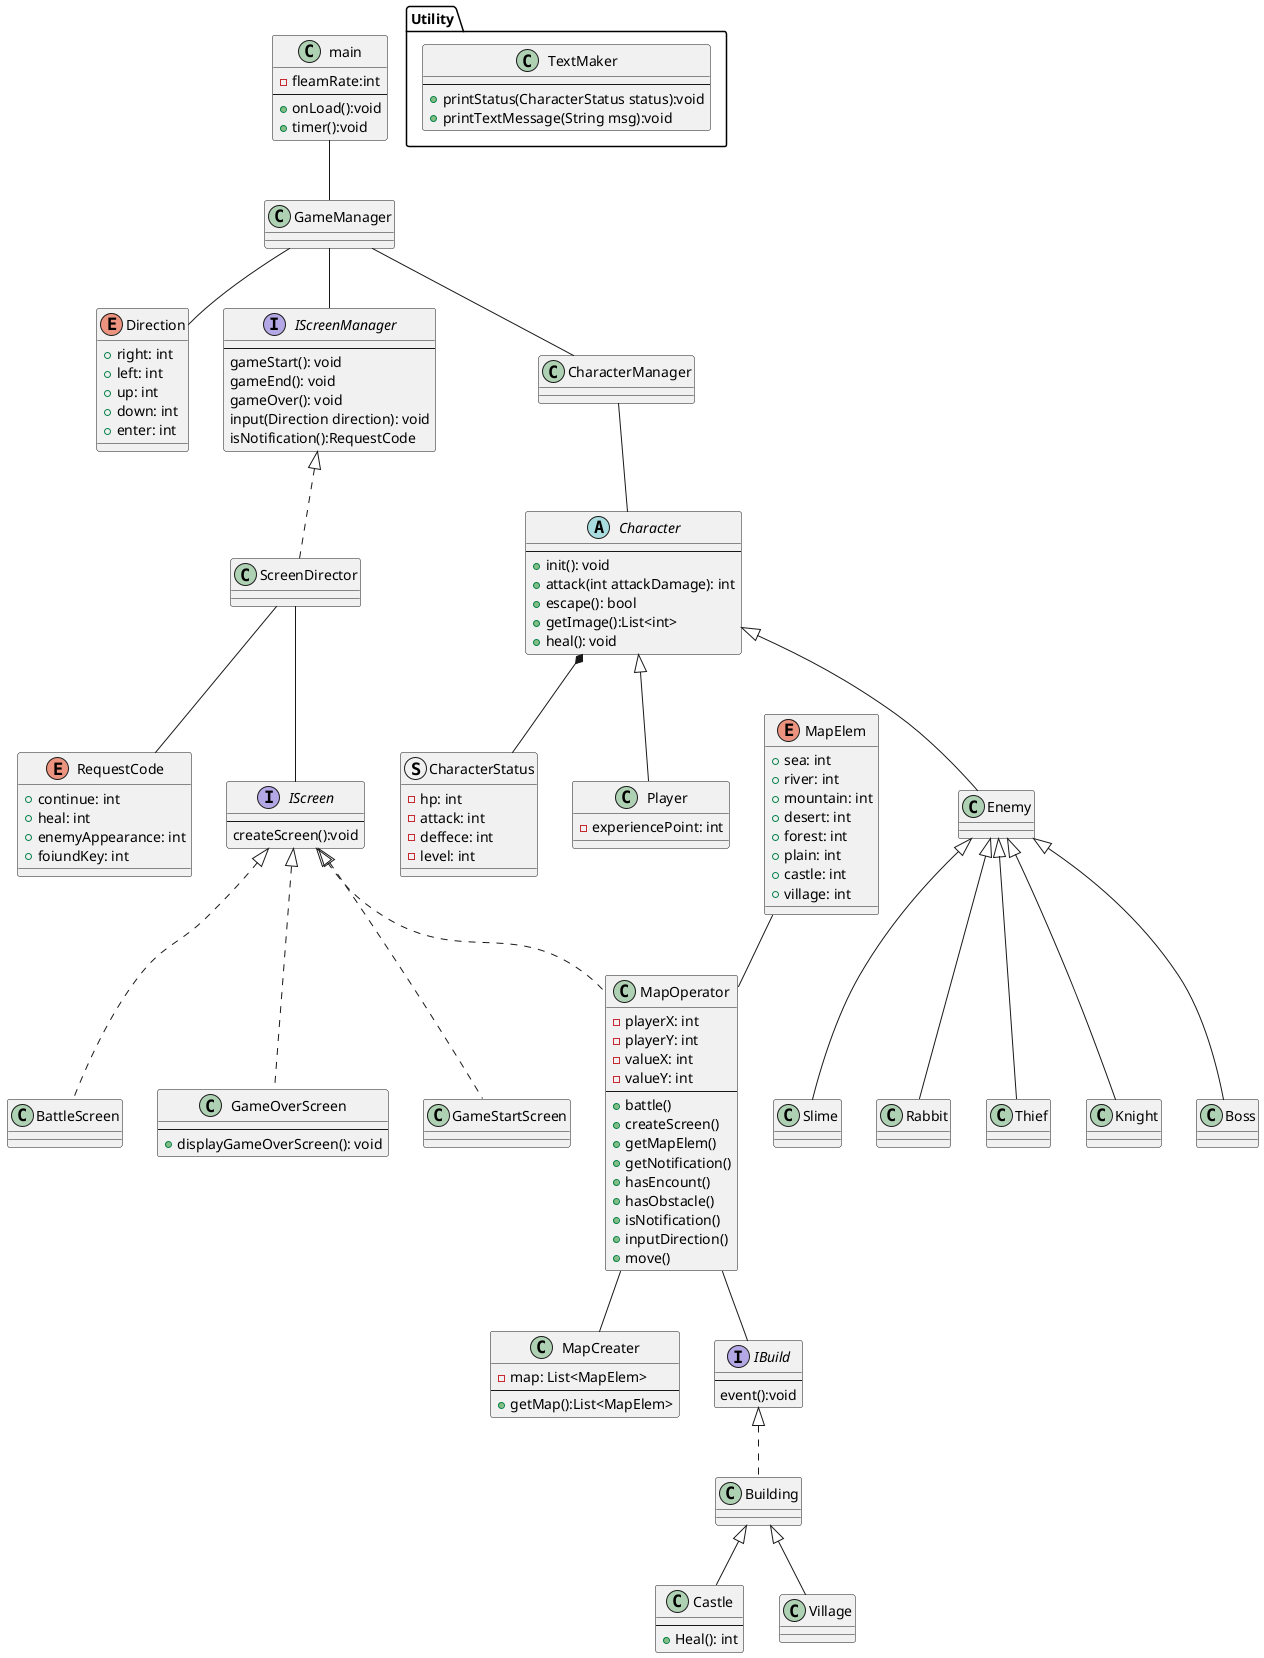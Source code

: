 "@startuml classDesign"

class main{
    - fleamRate:int
    --
    + onLoad():void
    + timer():void
}

class GameManager{
    
}

enum Direction {
    +right: int
    +left: int
    +up: int
    +down: int
    +enter: int
}

interface IScreenManager {
    --
    gameStart(): void
    gameEnd(): void
    gameOver(): void
    input(Direction direction): void
    isNotification():RequestCode
}

class ScreenDirector {

}

enum RequestCode {
    +continue: int
    +heal: int
    +enemyAppearance: int
    +foiundKey: int
}

interface IScreen {
    --
    createScreen():void
}

class MapOperator {
    -playerX: int
    -playerY: int
    -valueX: int 
    -valueY: int 
    --
    +battle()
    +createScreen()
    +getMapElem()
    +getNotification()
    +hasEncount()
    +hasObstacle()
    +isNotification()
    +inputDirection()
    +move() 
}

class MapCreater {
    -map: List<MapElem>
    --
    +getMap():List<MapElem>
}

enum MapElem {
    +sea: int
    +river: int
    +mountain: int
    +desert: int
    +forest: int
    +plain: int
    +castle: int
    +village: int
}

class BattleScreen {

}

class GameOverScreen {
    --
    + displayGameOverScreen(): void
}

class GameStartScreen {

}

abstract Character {
    --
    + init(): void
    + attack(int attackDamage): int
    + escape(): bool
    + getImage():List<int>
    + heal(): void
}

class CharacterManager {

}

struct CharacterStatus{
    - hp: int
    - attack: int 
    - deffece: int
    - level: int
}

class Player {
    - experiencePoint: int
}

class Enemy {
    
}

class Slime {

}

class Rabbit {

}

class Thief {

}

class Knight {

}

class Boss {
    
}

interface IBuild {
    --
    event():void
}

class Building {

}

class Castle {
    --
    + Heal(): int
}

class Village {

}

package Utility {
    class TextMaker {
        --
        + printStatus(CharacterStatus status):void
        + printTextMessage(String msg):void
    }
}

main -- GameManager
GameManager -- IScreenManager
GameManager -- CharacterManager
GameManager -- Direction

IScreenManager <|.. ScreenDirector
ScreenDirector -- IScreen
IScreen <|.. BattleScreen
IScreen <|.. GameOverScreen
IScreen <|.. GameStartScreen
IScreen <|.. MapOperator
ScreenDirector -- RequestCode
MapOperator -- MapCreater
MapOperator -- IBuild
MapElem -- MapOperator

CharacterManager -- Character
Character <|-- Enemy
Character <|-- Player
Character *-- CharacterStatus

Enemy <|-- Slime
Enemy <|-- Rabbit
Enemy <|-- Thief
Enemy <|-- Knight
Enemy <|-- Boss

IBuild <|.. Building
Building <|-- Castle
Building <|-- Village

@enduml
